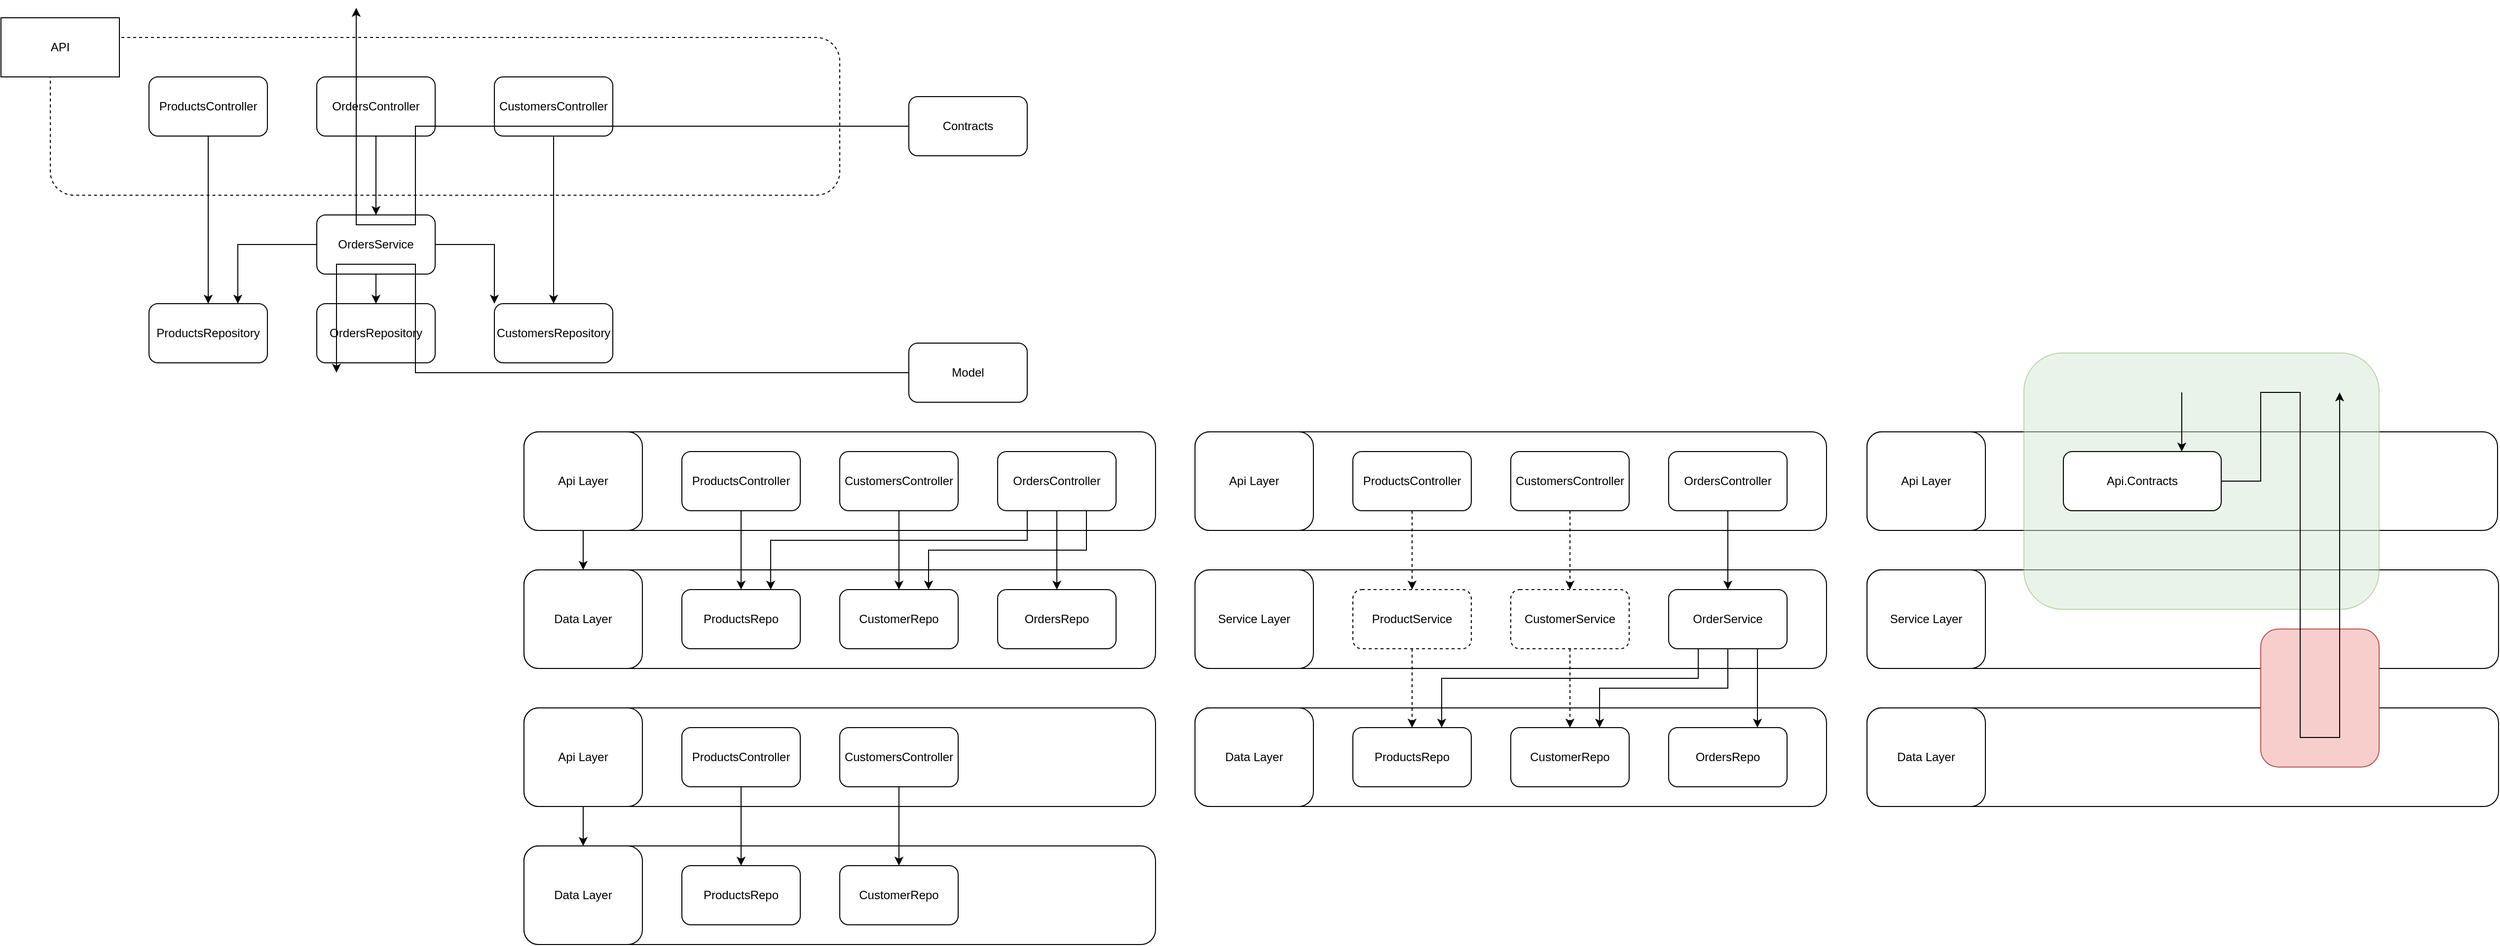 <mxfile version="24.7.17">
  <diagram name="Pagina-1" id="DOX0yj7Ld596dEBFqLxi">
    <mxGraphModel dx="2389" dy="873" grid="1" gridSize="10" guides="1" tooltips="1" connect="1" arrows="1" fold="1" page="1" pageScale="1" pageWidth="827" pageHeight="1169" math="0" shadow="0">
      <root>
        <mxCell id="0" />
        <mxCell id="1" parent="0" />
        <mxCell id="o9Z06vjoExIroHWnmu0s-50" value="" style="rounded=1;whiteSpace=wrap;html=1;" parent="1" vertex="1">
          <mxGeometry x="1160" y="580" width="640" height="100" as="geometry" />
        </mxCell>
        <mxCell id="o9Z06vjoExIroHWnmu0s-10" value="" style="rounded=1;whiteSpace=wrap;html=1;" parent="1" vertex="1">
          <mxGeometry x="480" y="860" width="640" height="100" as="geometry" />
        </mxCell>
        <mxCell id="o9Z06vjoExIroHWnmu0s-7" value="" style="rounded=1;whiteSpace=wrap;html=1;" parent="1" vertex="1">
          <mxGeometry x="480" y="720" width="640" height="100" as="geometry" />
        </mxCell>
        <mxCell id="Y2b7fYX2coD33l4ZnaOt-3" value="" style="rounded=1;whiteSpace=wrap;html=1;dashed=1;" parent="1" vertex="1">
          <mxGeometry y="40" width="800" height="160" as="geometry" />
        </mxCell>
        <mxCell id="Y2b7fYX2coD33l4ZnaOt-9" style="edgeStyle=orthogonalEdgeStyle;rounded=0;orthogonalLoop=1;jettySize=auto;html=1;exitX=0.5;exitY=1;exitDx=0;exitDy=0;entryX=0.5;entryY=0;entryDx=0;entryDy=0;" parent="1" source="Y2b7fYX2coD33l4ZnaOt-1" target="Y2b7fYX2coD33l4ZnaOt-6" edge="1">
          <mxGeometry relative="1" as="geometry" />
        </mxCell>
        <mxCell id="Y2b7fYX2coD33l4ZnaOt-1" value="ProductsController" style="rounded=1;whiteSpace=wrap;html=1;" parent="1" vertex="1">
          <mxGeometry x="100" y="80" width="120" height="60" as="geometry" />
        </mxCell>
        <mxCell id="Y2b7fYX2coD33l4ZnaOt-10" style="edgeStyle=orthogonalEdgeStyle;rounded=0;orthogonalLoop=1;jettySize=auto;html=1;exitX=0.5;exitY=1;exitDx=0;exitDy=0;entryX=0.5;entryY=0;entryDx=0;entryDy=0;" parent="1" source="Y2b7fYX2coD33l4ZnaOt-2" target="Y2b7fYX2coD33l4ZnaOt-7" edge="1">
          <mxGeometry relative="1" as="geometry" />
        </mxCell>
        <mxCell id="Y2b7fYX2coD33l4ZnaOt-2" value="CustomersController" style="rounded=1;whiteSpace=wrap;html=1;" parent="1" vertex="1">
          <mxGeometry x="450" y="80" width="120" height="60" as="geometry" />
        </mxCell>
        <mxCell id="Y2b7fYX2coD33l4ZnaOt-5" value="API" style="rounded=0;whiteSpace=wrap;html=1;" parent="1" vertex="1">
          <mxGeometry x="-50" y="20" width="120" height="60" as="geometry" />
        </mxCell>
        <mxCell id="Y2b7fYX2coD33l4ZnaOt-6" value="ProductsRepository" style="rounded=1;whiteSpace=wrap;html=1;" parent="1" vertex="1">
          <mxGeometry x="100" y="310" width="120" height="60" as="geometry" />
        </mxCell>
        <mxCell id="Y2b7fYX2coD33l4ZnaOt-7" value="CustomersRepository" style="rounded=1;whiteSpace=wrap;html=1;" parent="1" vertex="1">
          <mxGeometry x="450" y="310" width="120" height="60" as="geometry" />
        </mxCell>
        <mxCell id="Y2b7fYX2coD33l4ZnaOt-11" value="Contracts" style="rounded=1;whiteSpace=wrap;html=1;" parent="1" vertex="1">
          <mxGeometry x="870" y="100" width="120" height="60" as="geometry" />
        </mxCell>
        <mxCell id="Y2b7fYX2coD33l4ZnaOt-20" style="edgeStyle=orthogonalEdgeStyle;rounded=0;orthogonalLoop=1;jettySize=auto;html=1;exitX=0.5;exitY=1;exitDx=0;exitDy=0;entryX=0.5;entryY=0;entryDx=0;entryDy=0;" parent="1" source="Y2b7fYX2coD33l4ZnaOt-14" target="Y2b7fYX2coD33l4ZnaOt-19" edge="1">
          <mxGeometry relative="1" as="geometry" />
        </mxCell>
        <mxCell id="Y2b7fYX2coD33l4ZnaOt-14" value="OrdersController" style="rounded=1;whiteSpace=wrap;html=1;" parent="1" vertex="1">
          <mxGeometry x="270" y="80" width="120" height="60" as="geometry" />
        </mxCell>
        <mxCell id="Y2b7fYX2coD33l4ZnaOt-15" value="OrdersRepository" style="rounded=1;whiteSpace=wrap;html=1;" parent="1" vertex="1">
          <mxGeometry x="270" y="310" width="120" height="60" as="geometry" />
        </mxCell>
        <mxCell id="Y2b7fYX2coD33l4ZnaOt-21" style="edgeStyle=orthogonalEdgeStyle;rounded=0;orthogonalLoop=1;jettySize=auto;html=1;exitX=0.5;exitY=1;exitDx=0;exitDy=0;entryX=0.5;entryY=0;entryDx=0;entryDy=0;" parent="1" source="Y2b7fYX2coD33l4ZnaOt-19" target="Y2b7fYX2coD33l4ZnaOt-15" edge="1">
          <mxGeometry relative="1" as="geometry" />
        </mxCell>
        <mxCell id="Y2b7fYX2coD33l4ZnaOt-22" style="edgeStyle=orthogonalEdgeStyle;rounded=0;orthogonalLoop=1;jettySize=auto;html=1;exitX=0;exitY=0.5;exitDx=0;exitDy=0;entryX=0.75;entryY=0;entryDx=0;entryDy=0;" parent="1" source="Y2b7fYX2coD33l4ZnaOt-19" target="Y2b7fYX2coD33l4ZnaOt-6" edge="1">
          <mxGeometry relative="1" as="geometry" />
        </mxCell>
        <mxCell id="Y2b7fYX2coD33l4ZnaOt-23" style="edgeStyle=orthogonalEdgeStyle;rounded=0;orthogonalLoop=1;jettySize=auto;html=1;exitX=1;exitY=0.5;exitDx=0;exitDy=0;entryX=0;entryY=0;entryDx=0;entryDy=0;" parent="1" source="Y2b7fYX2coD33l4ZnaOt-19" target="Y2b7fYX2coD33l4ZnaOt-7" edge="1">
          <mxGeometry relative="1" as="geometry" />
        </mxCell>
        <mxCell id="Y2b7fYX2coD33l4ZnaOt-19" value="OrdersService" style="rounded=1;whiteSpace=wrap;html=1;" parent="1" vertex="1">
          <mxGeometry x="270" y="220" width="120" height="60" as="geometry" />
        </mxCell>
        <mxCell id="Y2b7fYX2coD33l4ZnaOt-13" value="" style="endArrow=classic;html=1;rounded=0;exitX=0;exitY=0.5;exitDx=0;exitDy=0;" parent="1" source="Y2b7fYX2coD33l4ZnaOt-11" edge="1">
          <mxGeometry width="50" height="50" relative="1" as="geometry">
            <mxPoint x="810" y="130" as="sourcePoint" />
            <mxPoint x="310" y="10" as="targetPoint" />
            <Array as="points">
              <mxPoint x="370" y="130" />
              <mxPoint x="370" y="230" />
              <mxPoint x="340" y="230" />
              <mxPoint x="310" y="230" />
            </Array>
          </mxGeometry>
        </mxCell>
        <mxCell id="Y2b7fYX2coD33l4ZnaOt-24" value="Model" style="rounded=1;whiteSpace=wrap;html=1;" parent="1" vertex="1">
          <mxGeometry x="870" y="350" width="120" height="60" as="geometry" />
        </mxCell>
        <mxCell id="Y2b7fYX2coD33l4ZnaOt-25" value="" style="endArrow=classic;html=1;rounded=0;exitX=0;exitY=0.5;exitDx=0;exitDy=0;" parent="1" source="Y2b7fYX2coD33l4ZnaOt-24" edge="1">
          <mxGeometry width="50" height="50" relative="1" as="geometry">
            <mxPoint x="610" y="370" as="sourcePoint" />
            <mxPoint x="290" y="380" as="targetPoint" />
            <Array as="points">
              <mxPoint x="370" y="380" />
              <mxPoint x="370" y="270" />
              <mxPoint x="290" y="270" />
            </Array>
          </mxGeometry>
        </mxCell>
        <mxCell id="o9Z06vjoExIroHWnmu0s-14" style="edgeStyle=orthogonalEdgeStyle;rounded=0;orthogonalLoop=1;jettySize=auto;html=1;exitX=0.5;exitY=1;exitDx=0;exitDy=0;entryX=0.5;entryY=0;entryDx=0;entryDy=0;" parent="1" source="o9Z06vjoExIroHWnmu0s-3" target="o9Z06vjoExIroHWnmu0s-11" edge="1">
          <mxGeometry relative="1" as="geometry" />
        </mxCell>
        <mxCell id="o9Z06vjoExIroHWnmu0s-3" value="Api Layer" style="rounded=1;whiteSpace=wrap;html=1;" parent="1" vertex="1">
          <mxGeometry x="480" y="720" width="120" height="100" as="geometry" />
        </mxCell>
        <mxCell id="o9Z06vjoExIroHWnmu0s-15" style="edgeStyle=orthogonalEdgeStyle;rounded=0;orthogonalLoop=1;jettySize=auto;html=1;exitX=0.5;exitY=1;exitDx=0;exitDy=0;entryX=0.5;entryY=0;entryDx=0;entryDy=0;" parent="1" source="o9Z06vjoExIroHWnmu0s-8" target="o9Z06vjoExIroHWnmu0s-12" edge="1">
          <mxGeometry relative="1" as="geometry" />
        </mxCell>
        <mxCell id="o9Z06vjoExIroHWnmu0s-8" value="ProductsController" style="rounded=1;whiteSpace=wrap;html=1;" parent="1" vertex="1">
          <mxGeometry x="640" y="740" width="120" height="60" as="geometry" />
        </mxCell>
        <mxCell id="o9Z06vjoExIroHWnmu0s-16" style="edgeStyle=orthogonalEdgeStyle;rounded=0;orthogonalLoop=1;jettySize=auto;html=1;exitX=0.5;exitY=1;exitDx=0;exitDy=0;entryX=0.5;entryY=0;entryDx=0;entryDy=0;" parent="1" source="o9Z06vjoExIroHWnmu0s-9" target="o9Z06vjoExIroHWnmu0s-13" edge="1">
          <mxGeometry relative="1" as="geometry" />
        </mxCell>
        <mxCell id="o9Z06vjoExIroHWnmu0s-9" value="CustomersController" style="rounded=1;whiteSpace=wrap;html=1;" parent="1" vertex="1">
          <mxGeometry x="800" y="740" width="120" height="60" as="geometry" />
        </mxCell>
        <mxCell id="o9Z06vjoExIroHWnmu0s-11" value="Data Layer" style="rounded=1;whiteSpace=wrap;html=1;" parent="1" vertex="1">
          <mxGeometry x="480" y="860" width="120" height="100" as="geometry" />
        </mxCell>
        <mxCell id="o9Z06vjoExIroHWnmu0s-12" value="ProductsRepo" style="rounded=1;whiteSpace=wrap;html=1;" parent="1" vertex="1">
          <mxGeometry x="640" y="880" width="120" height="60" as="geometry" />
        </mxCell>
        <mxCell id="o9Z06vjoExIroHWnmu0s-13" value="CustomerRepo" style="rounded=1;whiteSpace=wrap;html=1;" parent="1" vertex="1">
          <mxGeometry x="800" y="880" width="120" height="60" as="geometry" />
        </mxCell>
        <mxCell id="o9Z06vjoExIroHWnmu0s-17" value="" style="rounded=1;whiteSpace=wrap;html=1;" parent="1" vertex="1">
          <mxGeometry x="480" y="580" width="640" height="100" as="geometry" />
        </mxCell>
        <mxCell id="o9Z06vjoExIroHWnmu0s-18" value="" style="rounded=1;whiteSpace=wrap;html=1;" parent="1" vertex="1">
          <mxGeometry x="480" y="440" width="640" height="100" as="geometry" />
        </mxCell>
        <mxCell id="o9Z06vjoExIroHWnmu0s-19" style="edgeStyle=orthogonalEdgeStyle;rounded=0;orthogonalLoop=1;jettySize=auto;html=1;exitX=0.5;exitY=1;exitDx=0;exitDy=0;entryX=0.5;entryY=0;entryDx=0;entryDy=0;" parent="1" source="o9Z06vjoExIroHWnmu0s-20" target="o9Z06vjoExIroHWnmu0s-25" edge="1">
          <mxGeometry relative="1" as="geometry" />
        </mxCell>
        <mxCell id="o9Z06vjoExIroHWnmu0s-20" value="Api Layer" style="rounded=1;whiteSpace=wrap;html=1;" parent="1" vertex="1">
          <mxGeometry x="480" y="440" width="120" height="100" as="geometry" />
        </mxCell>
        <mxCell id="o9Z06vjoExIroHWnmu0s-21" style="edgeStyle=orthogonalEdgeStyle;rounded=0;orthogonalLoop=1;jettySize=auto;html=1;exitX=0.5;exitY=1;exitDx=0;exitDy=0;entryX=0.5;entryY=0;entryDx=0;entryDy=0;" parent="1" source="o9Z06vjoExIroHWnmu0s-22" target="o9Z06vjoExIroHWnmu0s-26" edge="1">
          <mxGeometry relative="1" as="geometry" />
        </mxCell>
        <mxCell id="o9Z06vjoExIroHWnmu0s-22" value="ProductsController" style="rounded=1;whiteSpace=wrap;html=1;" parent="1" vertex="1">
          <mxGeometry x="640" y="460" width="120" height="60" as="geometry" />
        </mxCell>
        <mxCell id="o9Z06vjoExIroHWnmu0s-23" style="edgeStyle=orthogonalEdgeStyle;rounded=0;orthogonalLoop=1;jettySize=auto;html=1;exitX=0.5;exitY=1;exitDx=0;exitDy=0;entryX=0.5;entryY=0;entryDx=0;entryDy=0;" parent="1" source="o9Z06vjoExIroHWnmu0s-24" target="o9Z06vjoExIroHWnmu0s-27" edge="1">
          <mxGeometry relative="1" as="geometry" />
        </mxCell>
        <mxCell id="o9Z06vjoExIroHWnmu0s-24" value="CustomersController" style="rounded=1;whiteSpace=wrap;html=1;" parent="1" vertex="1">
          <mxGeometry x="800" y="460" width="120" height="60" as="geometry" />
        </mxCell>
        <mxCell id="o9Z06vjoExIroHWnmu0s-25" value="Data Layer" style="rounded=1;whiteSpace=wrap;html=1;" parent="1" vertex="1">
          <mxGeometry x="480" y="580" width="120" height="100" as="geometry" />
        </mxCell>
        <mxCell id="o9Z06vjoExIroHWnmu0s-26" value="ProductsRepo" style="rounded=1;whiteSpace=wrap;html=1;" parent="1" vertex="1">
          <mxGeometry x="640" y="600" width="120" height="60" as="geometry" />
        </mxCell>
        <mxCell id="o9Z06vjoExIroHWnmu0s-27" value="CustomerRepo" style="rounded=1;whiteSpace=wrap;html=1;" parent="1" vertex="1">
          <mxGeometry x="800" y="600" width="120" height="60" as="geometry" />
        </mxCell>
        <mxCell id="o9Z06vjoExIroHWnmu0s-31" style="edgeStyle=orthogonalEdgeStyle;rounded=0;orthogonalLoop=1;jettySize=auto;html=1;exitX=0.75;exitY=1;exitDx=0;exitDy=0;entryX=0.5;entryY=0;entryDx=0;entryDy=0;" parent="1" source="o9Z06vjoExIroHWnmu0s-28" target="o9Z06vjoExIroHWnmu0s-29" edge="1">
          <mxGeometry relative="1" as="geometry" />
        </mxCell>
        <mxCell id="o9Z06vjoExIroHWnmu0s-32" style="edgeStyle=orthogonalEdgeStyle;rounded=0;orthogonalLoop=1;jettySize=auto;html=1;exitX=0.5;exitY=1;exitDx=0;exitDy=0;entryX=0.75;entryY=0;entryDx=0;entryDy=0;" parent="1" source="o9Z06vjoExIroHWnmu0s-28" target="o9Z06vjoExIroHWnmu0s-27" edge="1">
          <mxGeometry relative="1" as="geometry" />
        </mxCell>
        <mxCell id="o9Z06vjoExIroHWnmu0s-33" style="edgeStyle=orthogonalEdgeStyle;rounded=0;orthogonalLoop=1;jettySize=auto;html=1;exitX=0.25;exitY=1;exitDx=0;exitDy=0;entryX=0.75;entryY=0;entryDx=0;entryDy=0;" parent="1" source="o9Z06vjoExIroHWnmu0s-28" target="o9Z06vjoExIroHWnmu0s-26" edge="1">
          <mxGeometry relative="1" as="geometry">
            <Array as="points">
              <mxPoint x="990" y="550" />
              <mxPoint x="730" y="550" />
            </Array>
          </mxGeometry>
        </mxCell>
        <mxCell id="o9Z06vjoExIroHWnmu0s-28" value="OrdersController" style="rounded=1;whiteSpace=wrap;html=1;" parent="1" vertex="1">
          <mxGeometry x="960" y="460" width="120" height="60" as="geometry" />
        </mxCell>
        <mxCell id="o9Z06vjoExIroHWnmu0s-29" value="OrdersRepo" style="rounded=1;whiteSpace=wrap;html=1;" parent="1" vertex="1">
          <mxGeometry x="960" y="600" width="120" height="60" as="geometry" />
        </mxCell>
        <mxCell id="o9Z06vjoExIroHWnmu0s-34" value="" style="rounded=1;whiteSpace=wrap;html=1;" parent="1" vertex="1">
          <mxGeometry x="1160" y="720" width="640" height="100" as="geometry" />
        </mxCell>
        <mxCell id="o9Z06vjoExIroHWnmu0s-35" value="" style="rounded=1;whiteSpace=wrap;html=1;" parent="1" vertex="1">
          <mxGeometry x="1160" y="440" width="640" height="100" as="geometry" />
        </mxCell>
        <mxCell id="o9Z06vjoExIroHWnmu0s-37" value="Api Layer" style="rounded=1;whiteSpace=wrap;html=1;" parent="1" vertex="1">
          <mxGeometry x="1160" y="440" width="120" height="100" as="geometry" />
        </mxCell>
        <mxCell id="o9Z06vjoExIroHWnmu0s-60" style="edgeStyle=orthogonalEdgeStyle;rounded=0;orthogonalLoop=1;jettySize=auto;html=1;exitX=0.5;exitY=1;exitDx=0;exitDy=0;entryX=0.5;entryY=0;entryDx=0;entryDy=0;dashed=1;" parent="1" source="o9Z06vjoExIroHWnmu0s-39" target="o9Z06vjoExIroHWnmu0s-58" edge="1">
          <mxGeometry relative="1" as="geometry" />
        </mxCell>
        <mxCell id="o9Z06vjoExIroHWnmu0s-39" value="ProductsController" style="rounded=1;whiteSpace=wrap;html=1;" parent="1" vertex="1">
          <mxGeometry x="1320" y="460" width="120" height="60" as="geometry" />
        </mxCell>
        <mxCell id="o9Z06vjoExIroHWnmu0s-63" style="edgeStyle=orthogonalEdgeStyle;rounded=0;orthogonalLoop=1;jettySize=auto;html=1;exitX=0.5;exitY=1;exitDx=0;exitDy=0;entryX=0.5;entryY=0;entryDx=0;entryDy=0;dashed=1;" parent="1" source="o9Z06vjoExIroHWnmu0s-41" target="o9Z06vjoExIroHWnmu0s-59" edge="1">
          <mxGeometry relative="1" as="geometry" />
        </mxCell>
        <mxCell id="o9Z06vjoExIroHWnmu0s-41" value="CustomersController" style="rounded=1;whiteSpace=wrap;html=1;" parent="1" vertex="1">
          <mxGeometry x="1480" y="460" width="120" height="60" as="geometry" />
        </mxCell>
        <mxCell id="o9Z06vjoExIroHWnmu0s-42" value="Data Layer" style="rounded=1;whiteSpace=wrap;html=1;" parent="1" vertex="1">
          <mxGeometry x="1160" y="720" width="120" height="100" as="geometry" />
        </mxCell>
        <mxCell id="o9Z06vjoExIroHWnmu0s-43" value="ProductsRepo" style="rounded=1;whiteSpace=wrap;html=1;" parent="1" vertex="1">
          <mxGeometry x="1320" y="740" width="120" height="60" as="geometry" />
        </mxCell>
        <mxCell id="o9Z06vjoExIroHWnmu0s-44" value="CustomerRepo" style="rounded=1;whiteSpace=wrap;html=1;" parent="1" vertex="1">
          <mxGeometry x="1480" y="740" width="120" height="60" as="geometry" />
        </mxCell>
        <mxCell id="o9Z06vjoExIroHWnmu0s-53" style="edgeStyle=orthogonalEdgeStyle;rounded=0;orthogonalLoop=1;jettySize=auto;html=1;exitX=0.5;exitY=1;exitDx=0;exitDy=0;entryX=0.5;entryY=0;entryDx=0;entryDy=0;" parent="1" source="o9Z06vjoExIroHWnmu0s-48" target="o9Z06vjoExIroHWnmu0s-52" edge="1">
          <mxGeometry relative="1" as="geometry" />
        </mxCell>
        <mxCell id="o9Z06vjoExIroHWnmu0s-48" value="OrdersController" style="rounded=1;whiteSpace=wrap;html=1;" parent="1" vertex="1">
          <mxGeometry x="1640" y="460" width="120" height="60" as="geometry" />
        </mxCell>
        <mxCell id="o9Z06vjoExIroHWnmu0s-49" value="OrdersRepo" style="rounded=1;whiteSpace=wrap;html=1;" parent="1" vertex="1">
          <mxGeometry x="1640" y="740" width="120" height="60" as="geometry" />
        </mxCell>
        <mxCell id="o9Z06vjoExIroHWnmu0s-51" value="Service Layer" style="rounded=1;whiteSpace=wrap;html=1;" parent="1" vertex="1">
          <mxGeometry x="1160" y="580" width="120" height="100" as="geometry" />
        </mxCell>
        <mxCell id="o9Z06vjoExIroHWnmu0s-55" style="edgeStyle=orthogonalEdgeStyle;rounded=0;orthogonalLoop=1;jettySize=auto;html=1;exitX=0.75;exitY=1;exitDx=0;exitDy=0;entryX=0.75;entryY=0;entryDx=0;entryDy=0;" parent="1" source="o9Z06vjoExIroHWnmu0s-52" target="o9Z06vjoExIroHWnmu0s-49" edge="1">
          <mxGeometry relative="1" as="geometry" />
        </mxCell>
        <mxCell id="o9Z06vjoExIroHWnmu0s-61" style="edgeStyle=orthogonalEdgeStyle;rounded=0;orthogonalLoop=1;jettySize=auto;html=1;exitX=0.25;exitY=1;exitDx=0;exitDy=0;entryX=0.75;entryY=0;entryDx=0;entryDy=0;" parent="1" source="o9Z06vjoExIroHWnmu0s-52" target="o9Z06vjoExIroHWnmu0s-43" edge="1">
          <mxGeometry relative="1" as="geometry">
            <Array as="points">
              <mxPoint x="1670" y="690" />
              <mxPoint x="1410" y="690" />
            </Array>
          </mxGeometry>
        </mxCell>
        <mxCell id="o9Z06vjoExIroHWnmu0s-64" style="edgeStyle=orthogonalEdgeStyle;rounded=0;orthogonalLoop=1;jettySize=auto;html=1;exitX=0.5;exitY=1;exitDx=0;exitDy=0;entryX=0.75;entryY=0;entryDx=0;entryDy=0;" parent="1" source="o9Z06vjoExIroHWnmu0s-52" target="o9Z06vjoExIroHWnmu0s-44" edge="1">
          <mxGeometry relative="1" as="geometry" />
        </mxCell>
        <mxCell id="o9Z06vjoExIroHWnmu0s-52" value="OrderService" style="rounded=1;whiteSpace=wrap;html=1;" parent="1" vertex="1">
          <mxGeometry x="1640" y="600" width="120" height="60" as="geometry" />
        </mxCell>
        <mxCell id="o9Z06vjoExIroHWnmu0s-62" style="edgeStyle=orthogonalEdgeStyle;rounded=0;orthogonalLoop=1;jettySize=auto;html=1;exitX=0.5;exitY=1;exitDx=0;exitDy=0;entryX=0.5;entryY=0;entryDx=0;entryDy=0;dashed=1;" parent="1" source="o9Z06vjoExIroHWnmu0s-58" target="o9Z06vjoExIroHWnmu0s-43" edge="1">
          <mxGeometry relative="1" as="geometry" />
        </mxCell>
        <mxCell id="o9Z06vjoExIroHWnmu0s-58" value="ProductService" style="rounded=1;whiteSpace=wrap;html=1;dashed=1;" parent="1" vertex="1">
          <mxGeometry x="1320" y="600" width="120" height="60" as="geometry" />
        </mxCell>
        <mxCell id="o9Z06vjoExIroHWnmu0s-65" style="edgeStyle=orthogonalEdgeStyle;rounded=0;orthogonalLoop=1;jettySize=auto;html=1;exitX=0.5;exitY=1;exitDx=0;exitDy=0;entryX=0.5;entryY=0;entryDx=0;entryDy=0;dashed=1;" parent="1" source="o9Z06vjoExIroHWnmu0s-59" target="o9Z06vjoExIroHWnmu0s-44" edge="1">
          <mxGeometry relative="1" as="geometry" />
        </mxCell>
        <mxCell id="o9Z06vjoExIroHWnmu0s-59" value="CustomerService" style="rounded=1;whiteSpace=wrap;html=1;dashed=1;" parent="1" vertex="1">
          <mxGeometry x="1480" y="600" width="120" height="60" as="geometry" />
        </mxCell>
        <mxCell id="o9Z06vjoExIroHWnmu0s-66" value="" style="rounded=1;whiteSpace=wrap;html=1;" parent="1" vertex="1">
          <mxGeometry x="1841" y="580" width="640" height="100" as="geometry" />
        </mxCell>
        <mxCell id="o9Z06vjoExIroHWnmu0s-67" value="" style="rounded=1;whiteSpace=wrap;html=1;" parent="1" vertex="1">
          <mxGeometry x="1841" y="720" width="640" height="100" as="geometry" />
        </mxCell>
        <mxCell id="o9Z06vjoExIroHWnmu0s-68" value="" style="rounded=1;whiteSpace=wrap;html=1;" parent="1" vertex="1">
          <mxGeometry x="1841" y="440" width="639" height="100" as="geometry" />
        </mxCell>
        <mxCell id="o9Z06vjoExIroHWnmu0s-69" value="Api Layer" style="rounded=1;whiteSpace=wrap;html=1;" parent="1" vertex="1">
          <mxGeometry x="1841" y="440" width="120" height="100" as="geometry" />
        </mxCell>
        <mxCell id="o9Z06vjoExIroHWnmu0s-74" value="Data Layer" style="rounded=1;whiteSpace=wrap;html=1;" parent="1" vertex="1">
          <mxGeometry x="1841" y="720" width="120" height="100" as="geometry" />
        </mxCell>
        <mxCell id="o9Z06vjoExIroHWnmu0s-80" value="Service Layer" style="rounded=1;whiteSpace=wrap;html=1;" parent="1" vertex="1">
          <mxGeometry x="1841" y="580" width="120" height="100" as="geometry" />
        </mxCell>
        <mxCell id="JqUofrsmaJVS6CpR6B7L-3" value="" style="rounded=1;whiteSpace=wrap;html=1;fillColor=#d5e8d4;strokeColor=#82b366;opacity=50;" vertex="1" parent="1">
          <mxGeometry x="2000" y="360" width="360" height="260" as="geometry" />
        </mxCell>
        <mxCell id="o9Z06vjoExIroHWnmu0s-89" value="Api.Contracts" style="rounded=1;whiteSpace=wrap;html=1;" parent="1" vertex="1">
          <mxGeometry x="2040" y="460" width="160" height="60" as="geometry" />
        </mxCell>
        <mxCell id="JqUofrsmaJVS6CpR6B7L-1" value="" style="endArrow=classic;html=1;rounded=0;entryX=0.75;entryY=0;entryDx=0;entryDy=0;" edge="1" parent="1" target="o9Z06vjoExIroHWnmu0s-89">
          <mxGeometry width="50" height="50" relative="1" as="geometry">
            <mxPoint x="2160" y="400" as="sourcePoint" />
            <mxPoint x="1890" y="420" as="targetPoint" />
          </mxGeometry>
        </mxCell>
        <mxCell id="JqUofrsmaJVS6CpR6B7L-2" value="" style="rounded=1;whiteSpace=wrap;html=1;fillColor=#f8cecc;strokeColor=#b85450;" vertex="1" parent="1">
          <mxGeometry x="2240" y="640" width="120" height="140" as="geometry" />
        </mxCell>
        <mxCell id="o9Z06vjoExIroHWnmu0s-94" value="" style="endArrow=classic;html=1;rounded=0;exitX=1;exitY=0.5;exitDx=0;exitDy=0;" parent="1" source="o9Z06vjoExIroHWnmu0s-89" edge="1">
          <mxGeometry width="50" height="50" relative="1" as="geometry">
            <mxPoint x="2060" y="640" as="sourcePoint" />
            <mxPoint x="2320" y="400" as="targetPoint" />
            <Array as="points">
              <mxPoint x="2240" y="490" />
              <mxPoint x="2240" y="400" />
              <mxPoint x="2280" y="400" />
              <mxPoint x="2280" y="750" />
              <mxPoint x="2320" y="750" />
            </Array>
          </mxGeometry>
        </mxCell>
        <mxCell id="JqUofrsmaJVS6CpR6B7L-5" style="edgeStyle=orthogonalEdgeStyle;rounded=0;orthogonalLoop=1;jettySize=auto;html=1;exitX=0.5;exitY=1;exitDx=0;exitDy=0;" edge="1" parent="1">
          <mxGeometry relative="1" as="geometry">
            <mxPoint x="2195" y="610" as="sourcePoint" />
            <mxPoint x="2195" y="610" as="targetPoint" />
          </mxGeometry>
        </mxCell>
      </root>
    </mxGraphModel>
  </diagram>
</mxfile>
